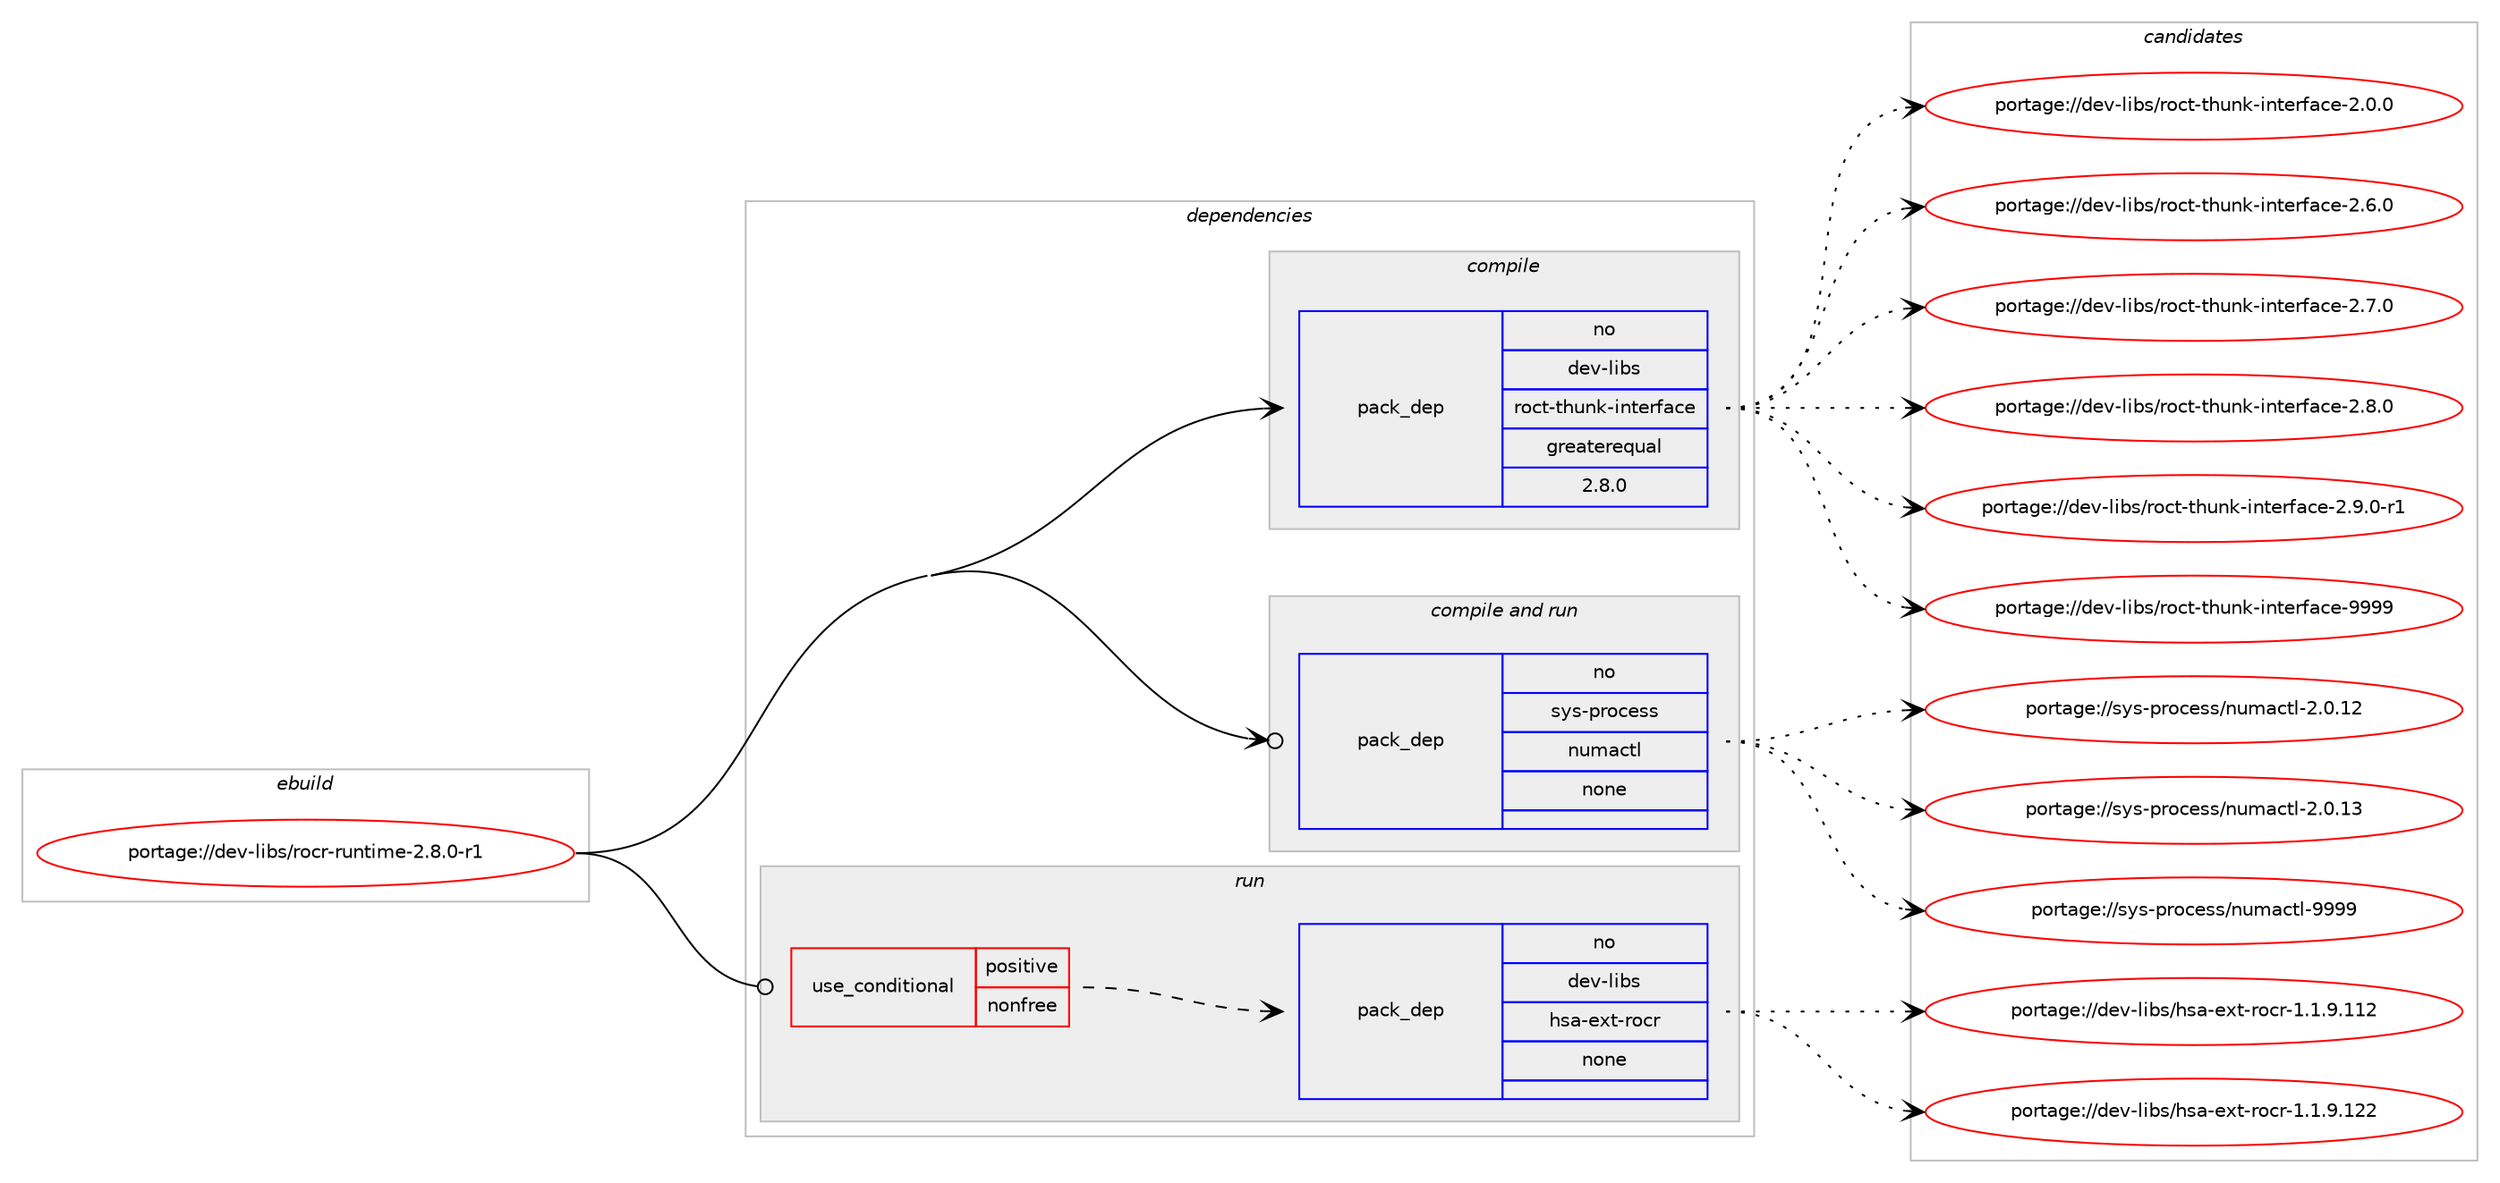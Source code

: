 digraph prolog {

# *************
# Graph options
# *************

newrank=true;
concentrate=true;
compound=true;
graph [rankdir=LR,fontname=Helvetica,fontsize=10,ranksep=1.5];#, ranksep=2.5, nodesep=0.2];
edge  [arrowhead=vee];
node  [fontname=Helvetica,fontsize=10];

# **********
# The ebuild
# **********

subgraph cluster_leftcol {
color=gray;
rank=same;
label=<<i>ebuild</i>>;
id [label="portage://dev-libs/rocr-runtime-2.8.0-r1", color=red, width=4, href="../dev-libs/rocr-runtime-2.8.0-r1.svg"];
}

# ****************
# The dependencies
# ****************

subgraph cluster_midcol {
color=gray;
label=<<i>dependencies</i>>;
subgraph cluster_compile {
fillcolor="#eeeeee";
style=filled;
label=<<i>compile</i>>;
subgraph pack78911 {
dependency103832 [label=<<TABLE BORDER="0" CELLBORDER="1" CELLSPACING="0" CELLPADDING="4" WIDTH="220"><TR><TD ROWSPAN="6" CELLPADDING="30">pack_dep</TD></TR><TR><TD WIDTH="110">no</TD></TR><TR><TD>dev-libs</TD></TR><TR><TD>roct-thunk-interface</TD></TR><TR><TD>greaterequal</TD></TR><TR><TD>2.8.0</TD></TR></TABLE>>, shape=none, color=blue];
}
id:e -> dependency103832:w [weight=20,style="solid",arrowhead="vee"];
}
subgraph cluster_compileandrun {
fillcolor="#eeeeee";
style=filled;
label=<<i>compile and run</i>>;
subgraph pack78912 {
dependency103833 [label=<<TABLE BORDER="0" CELLBORDER="1" CELLSPACING="0" CELLPADDING="4" WIDTH="220"><TR><TD ROWSPAN="6" CELLPADDING="30">pack_dep</TD></TR><TR><TD WIDTH="110">no</TD></TR><TR><TD>sys-process</TD></TR><TR><TD>numactl</TD></TR><TR><TD>none</TD></TR><TR><TD></TD></TR></TABLE>>, shape=none, color=blue];
}
id:e -> dependency103833:w [weight=20,style="solid",arrowhead="odotvee"];
}
subgraph cluster_run {
fillcolor="#eeeeee";
style=filled;
label=<<i>run</i>>;
subgraph cond21816 {
dependency103834 [label=<<TABLE BORDER="0" CELLBORDER="1" CELLSPACING="0" CELLPADDING="4"><TR><TD ROWSPAN="3" CELLPADDING="10">use_conditional</TD></TR><TR><TD>positive</TD></TR><TR><TD>nonfree</TD></TR></TABLE>>, shape=none, color=red];
subgraph pack78913 {
dependency103835 [label=<<TABLE BORDER="0" CELLBORDER="1" CELLSPACING="0" CELLPADDING="4" WIDTH="220"><TR><TD ROWSPAN="6" CELLPADDING="30">pack_dep</TD></TR><TR><TD WIDTH="110">no</TD></TR><TR><TD>dev-libs</TD></TR><TR><TD>hsa-ext-rocr</TD></TR><TR><TD>none</TD></TR><TR><TD></TD></TR></TABLE>>, shape=none, color=blue];
}
dependency103834:e -> dependency103835:w [weight=20,style="dashed",arrowhead="vee"];
}
id:e -> dependency103834:w [weight=20,style="solid",arrowhead="odot"];
}
}

# **************
# The candidates
# **************

subgraph cluster_choices {
rank=same;
color=gray;
label=<<i>candidates</i>>;

subgraph choice78911 {
color=black;
nodesep=1;
choiceportage1001011184510810598115471141119911645116104117110107451051101161011141029799101455046484648 [label="portage://dev-libs/roct-thunk-interface-2.0.0", color=red, width=4,href="../dev-libs/roct-thunk-interface-2.0.0.svg"];
choiceportage1001011184510810598115471141119911645116104117110107451051101161011141029799101455046544648 [label="portage://dev-libs/roct-thunk-interface-2.6.0", color=red, width=4,href="../dev-libs/roct-thunk-interface-2.6.0.svg"];
choiceportage1001011184510810598115471141119911645116104117110107451051101161011141029799101455046554648 [label="portage://dev-libs/roct-thunk-interface-2.7.0", color=red, width=4,href="../dev-libs/roct-thunk-interface-2.7.0.svg"];
choiceportage1001011184510810598115471141119911645116104117110107451051101161011141029799101455046564648 [label="portage://dev-libs/roct-thunk-interface-2.8.0", color=red, width=4,href="../dev-libs/roct-thunk-interface-2.8.0.svg"];
choiceportage10010111845108105981154711411199116451161041171101074510511011610111410297991014550465746484511449 [label="portage://dev-libs/roct-thunk-interface-2.9.0-r1", color=red, width=4,href="../dev-libs/roct-thunk-interface-2.9.0-r1.svg"];
choiceportage10010111845108105981154711411199116451161041171101074510511011610111410297991014557575757 [label="portage://dev-libs/roct-thunk-interface-9999", color=red, width=4,href="../dev-libs/roct-thunk-interface-9999.svg"];
dependency103832:e -> choiceportage1001011184510810598115471141119911645116104117110107451051101161011141029799101455046484648:w [style=dotted,weight="100"];
dependency103832:e -> choiceportage1001011184510810598115471141119911645116104117110107451051101161011141029799101455046544648:w [style=dotted,weight="100"];
dependency103832:e -> choiceportage1001011184510810598115471141119911645116104117110107451051101161011141029799101455046554648:w [style=dotted,weight="100"];
dependency103832:e -> choiceportage1001011184510810598115471141119911645116104117110107451051101161011141029799101455046564648:w [style=dotted,weight="100"];
dependency103832:e -> choiceportage10010111845108105981154711411199116451161041171101074510511011610111410297991014550465746484511449:w [style=dotted,weight="100"];
dependency103832:e -> choiceportage10010111845108105981154711411199116451161041171101074510511011610111410297991014557575757:w [style=dotted,weight="100"];
}
subgraph choice78912 {
color=black;
nodesep=1;
choiceportage115121115451121141119910111511547110117109979911610845504648464950 [label="portage://sys-process/numactl-2.0.12", color=red, width=4,href="../sys-process/numactl-2.0.12.svg"];
choiceportage115121115451121141119910111511547110117109979911610845504648464951 [label="portage://sys-process/numactl-2.0.13", color=red, width=4,href="../sys-process/numactl-2.0.13.svg"];
choiceportage11512111545112114111991011151154711011710997991161084557575757 [label="portage://sys-process/numactl-9999", color=red, width=4,href="../sys-process/numactl-9999.svg"];
dependency103833:e -> choiceportage115121115451121141119910111511547110117109979911610845504648464950:w [style=dotted,weight="100"];
dependency103833:e -> choiceportage115121115451121141119910111511547110117109979911610845504648464951:w [style=dotted,weight="100"];
dependency103833:e -> choiceportage11512111545112114111991011151154711011710997991161084557575757:w [style=dotted,weight="100"];
}
subgraph choice78913 {
color=black;
nodesep=1;
choiceportage1001011184510810598115471041159745101120116451141119911445494649465746494950 [label="portage://dev-libs/hsa-ext-rocr-1.1.9.112", color=red, width=4,href="../dev-libs/hsa-ext-rocr-1.1.9.112.svg"];
choiceportage1001011184510810598115471041159745101120116451141119911445494649465746495050 [label="portage://dev-libs/hsa-ext-rocr-1.1.9.122", color=red, width=4,href="../dev-libs/hsa-ext-rocr-1.1.9.122.svg"];
dependency103835:e -> choiceportage1001011184510810598115471041159745101120116451141119911445494649465746494950:w [style=dotted,weight="100"];
dependency103835:e -> choiceportage1001011184510810598115471041159745101120116451141119911445494649465746495050:w [style=dotted,weight="100"];
}
}

}
